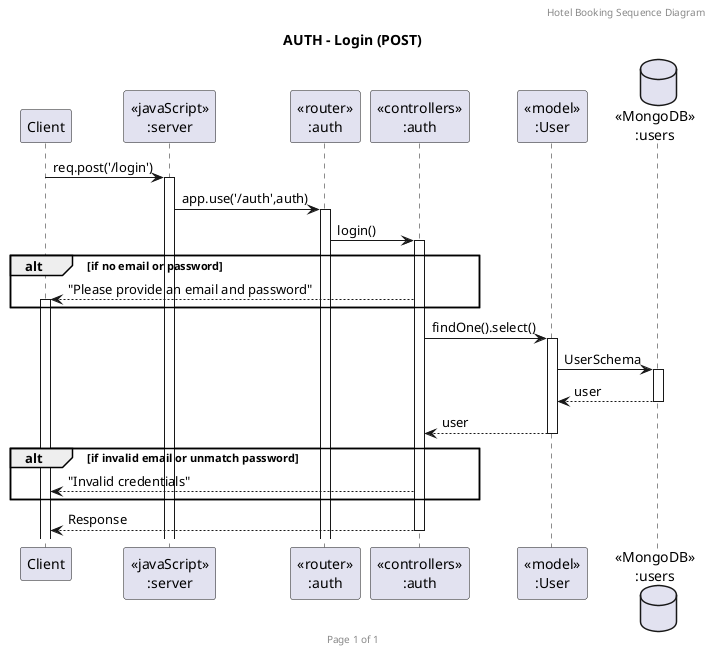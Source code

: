 @startuml Hotel Booking (AUTH)

header Hotel Booking Sequence Diagram
footer Page %page% of %lastpage%
title "AUTH - Login (POST)"

participant "Client" as client
participant "<<javaScript>>\n:server" as server
participant "<<router>>\n:auth" as routerAuth
participant "<<controllers>>\n:auth" as controllersAuth
participant "<<model>>\n:User" as modelUser
database "<<MongoDB>>\n:users" as UsersDatabase

client->server ++:req.post('/login')
server->routerAuth ++:app.use('/auth',auth)
routerAuth -> controllersAuth ++:login()
alt if no email or password
controllersAuth--> client ++: "Please provide an email and password"
end
controllersAuth -> modelUser ++: findOne().select()
modelUser->UsersDatabase ++: UserSchema
UsersDatabase-->modelUser --: user
modelUser-->controllersAuth --: user
alt if invalid email or unmatch password
controllersAuth--> client : "Invalid credentials"
end
controllersAuth--> client --: Response



@enduml
